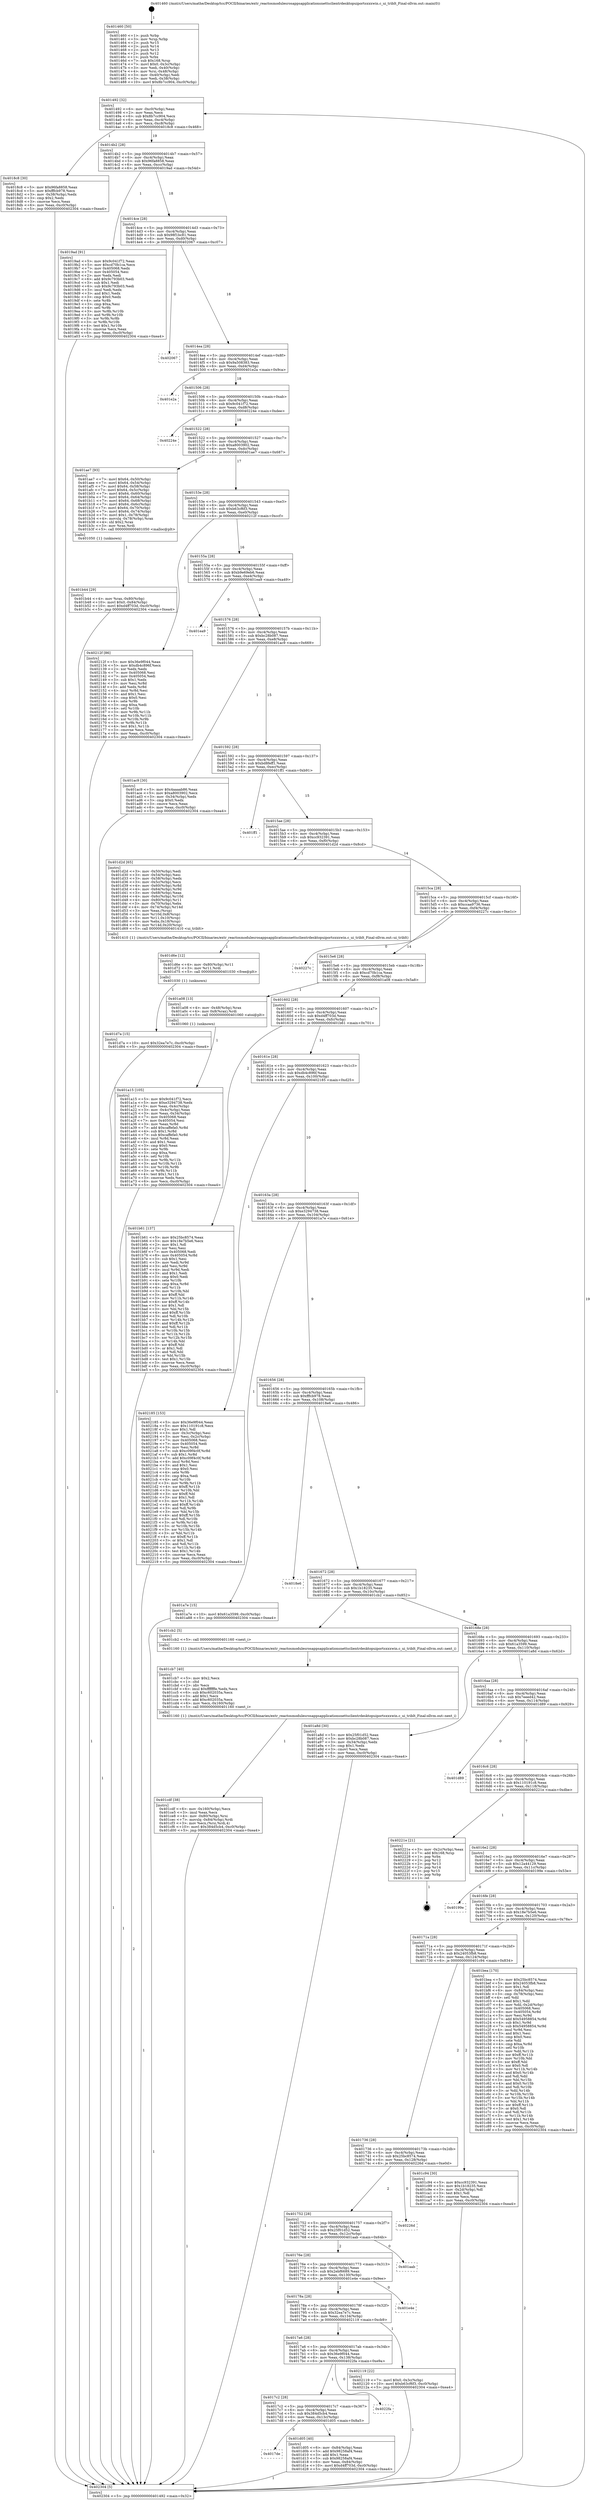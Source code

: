 digraph "0x401460" {
  label = "0x401460 (/mnt/c/Users/mathe/Desktop/tcc/POCII/binaries/extr_reactosmodulesrosappsapplicationsnettsclientrdesktopuiportsxxxwin.c_ui_triblt_Final-ollvm.out::main(0))"
  labelloc = "t"
  node[shape=record]

  Entry [label="",width=0.3,height=0.3,shape=circle,fillcolor=black,style=filled]
  "0x401492" [label="{
     0x401492 [32]\l
     | [instrs]\l
     &nbsp;&nbsp;0x401492 \<+6\>: mov -0xc0(%rbp),%eax\l
     &nbsp;&nbsp;0x401498 \<+2\>: mov %eax,%ecx\l
     &nbsp;&nbsp;0x40149a \<+6\>: sub $0x8b7cc904,%ecx\l
     &nbsp;&nbsp;0x4014a0 \<+6\>: mov %eax,-0xc4(%rbp)\l
     &nbsp;&nbsp;0x4014a6 \<+6\>: mov %ecx,-0xc8(%rbp)\l
     &nbsp;&nbsp;0x4014ac \<+6\>: je 00000000004018c8 \<main+0x468\>\l
  }"]
  "0x4018c8" [label="{
     0x4018c8 [30]\l
     | [instrs]\l
     &nbsp;&nbsp;0x4018c8 \<+5\>: mov $0x96fa8858,%eax\l
     &nbsp;&nbsp;0x4018cd \<+5\>: mov $0xfffcb978,%ecx\l
     &nbsp;&nbsp;0x4018d2 \<+3\>: mov -0x38(%rbp),%edx\l
     &nbsp;&nbsp;0x4018d5 \<+3\>: cmp $0x2,%edx\l
     &nbsp;&nbsp;0x4018d8 \<+3\>: cmovne %ecx,%eax\l
     &nbsp;&nbsp;0x4018db \<+6\>: mov %eax,-0xc0(%rbp)\l
     &nbsp;&nbsp;0x4018e1 \<+5\>: jmp 0000000000402304 \<main+0xea4\>\l
  }"]
  "0x4014b2" [label="{
     0x4014b2 [28]\l
     | [instrs]\l
     &nbsp;&nbsp;0x4014b2 \<+5\>: jmp 00000000004014b7 \<main+0x57\>\l
     &nbsp;&nbsp;0x4014b7 \<+6\>: mov -0xc4(%rbp),%eax\l
     &nbsp;&nbsp;0x4014bd \<+5\>: sub $0x96fa8858,%eax\l
     &nbsp;&nbsp;0x4014c2 \<+6\>: mov %eax,-0xcc(%rbp)\l
     &nbsp;&nbsp;0x4014c8 \<+6\>: je 00000000004019ad \<main+0x54d\>\l
  }"]
  "0x402304" [label="{
     0x402304 [5]\l
     | [instrs]\l
     &nbsp;&nbsp;0x402304 \<+5\>: jmp 0000000000401492 \<main+0x32\>\l
  }"]
  "0x401460" [label="{
     0x401460 [50]\l
     | [instrs]\l
     &nbsp;&nbsp;0x401460 \<+1\>: push %rbp\l
     &nbsp;&nbsp;0x401461 \<+3\>: mov %rsp,%rbp\l
     &nbsp;&nbsp;0x401464 \<+2\>: push %r15\l
     &nbsp;&nbsp;0x401466 \<+2\>: push %r14\l
     &nbsp;&nbsp;0x401468 \<+2\>: push %r13\l
     &nbsp;&nbsp;0x40146a \<+2\>: push %r12\l
     &nbsp;&nbsp;0x40146c \<+1\>: push %rbx\l
     &nbsp;&nbsp;0x40146d \<+7\>: sub $0x168,%rsp\l
     &nbsp;&nbsp;0x401474 \<+7\>: movl $0x0,-0x3c(%rbp)\l
     &nbsp;&nbsp;0x40147b \<+3\>: mov %edi,-0x40(%rbp)\l
     &nbsp;&nbsp;0x40147e \<+4\>: mov %rsi,-0x48(%rbp)\l
     &nbsp;&nbsp;0x401482 \<+3\>: mov -0x40(%rbp),%edi\l
     &nbsp;&nbsp;0x401485 \<+3\>: mov %edi,-0x38(%rbp)\l
     &nbsp;&nbsp;0x401488 \<+10\>: movl $0x8b7cc904,-0xc0(%rbp)\l
  }"]
  Exit [label="",width=0.3,height=0.3,shape=circle,fillcolor=black,style=filled,peripheries=2]
  "0x4019ad" [label="{
     0x4019ad [91]\l
     | [instrs]\l
     &nbsp;&nbsp;0x4019ad \<+5\>: mov $0x9c041f72,%eax\l
     &nbsp;&nbsp;0x4019b2 \<+5\>: mov $0xcd70b1ca,%ecx\l
     &nbsp;&nbsp;0x4019b7 \<+7\>: mov 0x405068,%edx\l
     &nbsp;&nbsp;0x4019be \<+7\>: mov 0x405054,%esi\l
     &nbsp;&nbsp;0x4019c5 \<+2\>: mov %edx,%edi\l
     &nbsp;&nbsp;0x4019c7 \<+6\>: add $0x9c793b03,%edi\l
     &nbsp;&nbsp;0x4019cd \<+3\>: sub $0x1,%edi\l
     &nbsp;&nbsp;0x4019d0 \<+6\>: sub $0x9c793b03,%edi\l
     &nbsp;&nbsp;0x4019d6 \<+3\>: imul %edi,%edx\l
     &nbsp;&nbsp;0x4019d9 \<+3\>: and $0x1,%edx\l
     &nbsp;&nbsp;0x4019dc \<+3\>: cmp $0x0,%edx\l
     &nbsp;&nbsp;0x4019df \<+4\>: sete %r8b\l
     &nbsp;&nbsp;0x4019e3 \<+3\>: cmp $0xa,%esi\l
     &nbsp;&nbsp;0x4019e6 \<+4\>: setl %r9b\l
     &nbsp;&nbsp;0x4019ea \<+3\>: mov %r8b,%r10b\l
     &nbsp;&nbsp;0x4019ed \<+3\>: and %r9b,%r10b\l
     &nbsp;&nbsp;0x4019f0 \<+3\>: xor %r9b,%r8b\l
     &nbsp;&nbsp;0x4019f3 \<+3\>: or %r8b,%r10b\l
     &nbsp;&nbsp;0x4019f6 \<+4\>: test $0x1,%r10b\l
     &nbsp;&nbsp;0x4019fa \<+3\>: cmovne %ecx,%eax\l
     &nbsp;&nbsp;0x4019fd \<+6\>: mov %eax,-0xc0(%rbp)\l
     &nbsp;&nbsp;0x401a03 \<+5\>: jmp 0000000000402304 \<main+0xea4\>\l
  }"]
  "0x4014ce" [label="{
     0x4014ce [28]\l
     | [instrs]\l
     &nbsp;&nbsp;0x4014ce \<+5\>: jmp 00000000004014d3 \<main+0x73\>\l
     &nbsp;&nbsp;0x4014d3 \<+6\>: mov -0xc4(%rbp),%eax\l
     &nbsp;&nbsp;0x4014d9 \<+5\>: sub $0x98f1bc81,%eax\l
     &nbsp;&nbsp;0x4014de \<+6\>: mov %eax,-0xd0(%rbp)\l
     &nbsp;&nbsp;0x4014e4 \<+6\>: je 0000000000402067 \<main+0xc07\>\l
  }"]
  "0x401d7a" [label="{
     0x401d7a [15]\l
     | [instrs]\l
     &nbsp;&nbsp;0x401d7a \<+10\>: movl $0x32ea7e7c,-0xc0(%rbp)\l
     &nbsp;&nbsp;0x401d84 \<+5\>: jmp 0000000000402304 \<main+0xea4\>\l
  }"]
  "0x402067" [label="{
     0x402067\l
  }", style=dashed]
  "0x4014ea" [label="{
     0x4014ea [28]\l
     | [instrs]\l
     &nbsp;&nbsp;0x4014ea \<+5\>: jmp 00000000004014ef \<main+0x8f\>\l
     &nbsp;&nbsp;0x4014ef \<+6\>: mov -0xc4(%rbp),%eax\l
     &nbsp;&nbsp;0x4014f5 \<+5\>: sub $0x9a508383,%eax\l
     &nbsp;&nbsp;0x4014fa \<+6\>: mov %eax,-0xd4(%rbp)\l
     &nbsp;&nbsp;0x401500 \<+6\>: je 0000000000401e2a \<main+0x9ca\>\l
  }"]
  "0x401d6e" [label="{
     0x401d6e [12]\l
     | [instrs]\l
     &nbsp;&nbsp;0x401d6e \<+4\>: mov -0x80(%rbp),%r11\l
     &nbsp;&nbsp;0x401d72 \<+3\>: mov %r11,%rdi\l
     &nbsp;&nbsp;0x401d75 \<+5\>: call 0000000000401030 \<free@plt\>\l
     | [calls]\l
     &nbsp;&nbsp;0x401030 \{1\} (unknown)\l
  }"]
  "0x401e2a" [label="{
     0x401e2a\l
  }", style=dashed]
  "0x401506" [label="{
     0x401506 [28]\l
     | [instrs]\l
     &nbsp;&nbsp;0x401506 \<+5\>: jmp 000000000040150b \<main+0xab\>\l
     &nbsp;&nbsp;0x40150b \<+6\>: mov -0xc4(%rbp),%eax\l
     &nbsp;&nbsp;0x401511 \<+5\>: sub $0x9c041f72,%eax\l
     &nbsp;&nbsp;0x401516 \<+6\>: mov %eax,-0xd8(%rbp)\l
     &nbsp;&nbsp;0x40151c \<+6\>: je 000000000040224e \<main+0xdee\>\l
  }"]
  "0x4017de" [label="{
     0x4017de\l
  }", style=dashed]
  "0x40224e" [label="{
     0x40224e\l
  }", style=dashed]
  "0x401522" [label="{
     0x401522 [28]\l
     | [instrs]\l
     &nbsp;&nbsp;0x401522 \<+5\>: jmp 0000000000401527 \<main+0xc7\>\l
     &nbsp;&nbsp;0x401527 \<+6\>: mov -0xc4(%rbp),%eax\l
     &nbsp;&nbsp;0x40152d \<+5\>: sub $0xa8003902,%eax\l
     &nbsp;&nbsp;0x401532 \<+6\>: mov %eax,-0xdc(%rbp)\l
     &nbsp;&nbsp;0x401538 \<+6\>: je 0000000000401ae7 \<main+0x687\>\l
  }"]
  "0x401d05" [label="{
     0x401d05 [40]\l
     | [instrs]\l
     &nbsp;&nbsp;0x401d05 \<+6\>: mov -0x84(%rbp),%eax\l
     &nbsp;&nbsp;0x401d0b \<+5\>: add $0x98258af4,%eax\l
     &nbsp;&nbsp;0x401d10 \<+3\>: add $0x1,%eax\l
     &nbsp;&nbsp;0x401d13 \<+5\>: sub $0x98258af4,%eax\l
     &nbsp;&nbsp;0x401d18 \<+6\>: mov %eax,-0x84(%rbp)\l
     &nbsp;&nbsp;0x401d1e \<+10\>: movl $0xd4ff703d,-0xc0(%rbp)\l
     &nbsp;&nbsp;0x401d28 \<+5\>: jmp 0000000000402304 \<main+0xea4\>\l
  }"]
  "0x401ae7" [label="{
     0x401ae7 [93]\l
     | [instrs]\l
     &nbsp;&nbsp;0x401ae7 \<+7\>: movl $0x64,-0x50(%rbp)\l
     &nbsp;&nbsp;0x401aee \<+7\>: movl $0x64,-0x54(%rbp)\l
     &nbsp;&nbsp;0x401af5 \<+7\>: movl $0x64,-0x58(%rbp)\l
     &nbsp;&nbsp;0x401afc \<+7\>: movl $0x64,-0x5c(%rbp)\l
     &nbsp;&nbsp;0x401b03 \<+7\>: movl $0x64,-0x60(%rbp)\l
     &nbsp;&nbsp;0x401b0a \<+7\>: movl $0x64,-0x64(%rbp)\l
     &nbsp;&nbsp;0x401b11 \<+7\>: movl $0x64,-0x68(%rbp)\l
     &nbsp;&nbsp;0x401b18 \<+7\>: movl $0x64,-0x6c(%rbp)\l
     &nbsp;&nbsp;0x401b1f \<+7\>: movl $0x64,-0x70(%rbp)\l
     &nbsp;&nbsp;0x401b26 \<+7\>: movl $0x64,-0x74(%rbp)\l
     &nbsp;&nbsp;0x401b2d \<+7\>: movl $0x1,-0x78(%rbp)\l
     &nbsp;&nbsp;0x401b34 \<+4\>: movslq -0x78(%rbp),%rax\l
     &nbsp;&nbsp;0x401b38 \<+4\>: shl $0x2,%rax\l
     &nbsp;&nbsp;0x401b3c \<+3\>: mov %rax,%rdi\l
     &nbsp;&nbsp;0x401b3f \<+5\>: call 0000000000401050 \<malloc@plt\>\l
     | [calls]\l
     &nbsp;&nbsp;0x401050 \{1\} (unknown)\l
  }"]
  "0x40153e" [label="{
     0x40153e [28]\l
     | [instrs]\l
     &nbsp;&nbsp;0x40153e \<+5\>: jmp 0000000000401543 \<main+0xe3\>\l
     &nbsp;&nbsp;0x401543 \<+6\>: mov -0xc4(%rbp),%eax\l
     &nbsp;&nbsp;0x401549 \<+5\>: sub $0xb63cf6f3,%eax\l
     &nbsp;&nbsp;0x40154e \<+6\>: mov %eax,-0xe0(%rbp)\l
     &nbsp;&nbsp;0x401554 \<+6\>: je 000000000040212f \<main+0xccf\>\l
  }"]
  "0x4017c2" [label="{
     0x4017c2 [28]\l
     | [instrs]\l
     &nbsp;&nbsp;0x4017c2 \<+5\>: jmp 00000000004017c7 \<main+0x367\>\l
     &nbsp;&nbsp;0x4017c7 \<+6\>: mov -0xc4(%rbp),%eax\l
     &nbsp;&nbsp;0x4017cd \<+5\>: sub $0x384d5cb4,%eax\l
     &nbsp;&nbsp;0x4017d2 \<+6\>: mov %eax,-0x13c(%rbp)\l
     &nbsp;&nbsp;0x4017d8 \<+6\>: je 0000000000401d05 \<main+0x8a5\>\l
  }"]
  "0x40212f" [label="{
     0x40212f [86]\l
     | [instrs]\l
     &nbsp;&nbsp;0x40212f \<+5\>: mov $0x36e9f044,%eax\l
     &nbsp;&nbsp;0x402134 \<+5\>: mov $0xdb4c896f,%ecx\l
     &nbsp;&nbsp;0x402139 \<+2\>: xor %edx,%edx\l
     &nbsp;&nbsp;0x40213b \<+7\>: mov 0x405068,%esi\l
     &nbsp;&nbsp;0x402142 \<+7\>: mov 0x405054,%edi\l
     &nbsp;&nbsp;0x402149 \<+3\>: sub $0x1,%edx\l
     &nbsp;&nbsp;0x40214c \<+3\>: mov %esi,%r8d\l
     &nbsp;&nbsp;0x40214f \<+3\>: add %edx,%r8d\l
     &nbsp;&nbsp;0x402152 \<+4\>: imul %r8d,%esi\l
     &nbsp;&nbsp;0x402156 \<+3\>: and $0x1,%esi\l
     &nbsp;&nbsp;0x402159 \<+3\>: cmp $0x0,%esi\l
     &nbsp;&nbsp;0x40215c \<+4\>: sete %r9b\l
     &nbsp;&nbsp;0x402160 \<+3\>: cmp $0xa,%edi\l
     &nbsp;&nbsp;0x402163 \<+4\>: setl %r10b\l
     &nbsp;&nbsp;0x402167 \<+3\>: mov %r9b,%r11b\l
     &nbsp;&nbsp;0x40216a \<+3\>: and %r10b,%r11b\l
     &nbsp;&nbsp;0x40216d \<+3\>: xor %r10b,%r9b\l
     &nbsp;&nbsp;0x402170 \<+3\>: or %r9b,%r11b\l
     &nbsp;&nbsp;0x402173 \<+4\>: test $0x1,%r11b\l
     &nbsp;&nbsp;0x402177 \<+3\>: cmovne %ecx,%eax\l
     &nbsp;&nbsp;0x40217a \<+6\>: mov %eax,-0xc0(%rbp)\l
     &nbsp;&nbsp;0x402180 \<+5\>: jmp 0000000000402304 \<main+0xea4\>\l
  }"]
  "0x40155a" [label="{
     0x40155a [28]\l
     | [instrs]\l
     &nbsp;&nbsp;0x40155a \<+5\>: jmp 000000000040155f \<main+0xff\>\l
     &nbsp;&nbsp;0x40155f \<+6\>: mov -0xc4(%rbp),%eax\l
     &nbsp;&nbsp;0x401565 \<+5\>: sub $0xb9e69eb6,%eax\l
     &nbsp;&nbsp;0x40156a \<+6\>: mov %eax,-0xe4(%rbp)\l
     &nbsp;&nbsp;0x401570 \<+6\>: je 0000000000401ea9 \<main+0xa49\>\l
  }"]
  "0x4022fa" [label="{
     0x4022fa\l
  }", style=dashed]
  "0x401ea9" [label="{
     0x401ea9\l
  }", style=dashed]
  "0x401576" [label="{
     0x401576 [28]\l
     | [instrs]\l
     &nbsp;&nbsp;0x401576 \<+5\>: jmp 000000000040157b \<main+0x11b\>\l
     &nbsp;&nbsp;0x40157b \<+6\>: mov -0xc4(%rbp),%eax\l
     &nbsp;&nbsp;0x401581 \<+5\>: sub $0xbc28b087,%eax\l
     &nbsp;&nbsp;0x401586 \<+6\>: mov %eax,-0xe8(%rbp)\l
     &nbsp;&nbsp;0x40158c \<+6\>: je 0000000000401ac9 \<main+0x669\>\l
  }"]
  "0x4017a6" [label="{
     0x4017a6 [28]\l
     | [instrs]\l
     &nbsp;&nbsp;0x4017a6 \<+5\>: jmp 00000000004017ab \<main+0x34b\>\l
     &nbsp;&nbsp;0x4017ab \<+6\>: mov -0xc4(%rbp),%eax\l
     &nbsp;&nbsp;0x4017b1 \<+5\>: sub $0x36e9f044,%eax\l
     &nbsp;&nbsp;0x4017b6 \<+6\>: mov %eax,-0x138(%rbp)\l
     &nbsp;&nbsp;0x4017bc \<+6\>: je 00000000004022fa \<main+0xe9a\>\l
  }"]
  "0x401ac9" [label="{
     0x401ac9 [30]\l
     | [instrs]\l
     &nbsp;&nbsp;0x401ac9 \<+5\>: mov $0x4aaaab86,%eax\l
     &nbsp;&nbsp;0x401ace \<+5\>: mov $0xa8003902,%ecx\l
     &nbsp;&nbsp;0x401ad3 \<+3\>: mov -0x34(%rbp),%edx\l
     &nbsp;&nbsp;0x401ad6 \<+3\>: cmp $0x0,%edx\l
     &nbsp;&nbsp;0x401ad9 \<+3\>: cmove %ecx,%eax\l
     &nbsp;&nbsp;0x401adc \<+6\>: mov %eax,-0xc0(%rbp)\l
     &nbsp;&nbsp;0x401ae2 \<+5\>: jmp 0000000000402304 \<main+0xea4\>\l
  }"]
  "0x401592" [label="{
     0x401592 [28]\l
     | [instrs]\l
     &nbsp;&nbsp;0x401592 \<+5\>: jmp 0000000000401597 \<main+0x137\>\l
     &nbsp;&nbsp;0x401597 \<+6\>: mov -0xc4(%rbp),%eax\l
     &nbsp;&nbsp;0x40159d \<+5\>: sub $0xbd8feff1,%eax\l
     &nbsp;&nbsp;0x4015a2 \<+6\>: mov %eax,-0xec(%rbp)\l
     &nbsp;&nbsp;0x4015a8 \<+6\>: je 0000000000401ff1 \<main+0xb91\>\l
  }"]
  "0x402119" [label="{
     0x402119 [22]\l
     | [instrs]\l
     &nbsp;&nbsp;0x402119 \<+7\>: movl $0x0,-0x3c(%rbp)\l
     &nbsp;&nbsp;0x402120 \<+10\>: movl $0xb63cf6f3,-0xc0(%rbp)\l
     &nbsp;&nbsp;0x40212a \<+5\>: jmp 0000000000402304 \<main+0xea4\>\l
  }"]
  "0x401ff1" [label="{
     0x401ff1\l
  }", style=dashed]
  "0x4015ae" [label="{
     0x4015ae [28]\l
     | [instrs]\l
     &nbsp;&nbsp;0x4015ae \<+5\>: jmp 00000000004015b3 \<main+0x153\>\l
     &nbsp;&nbsp;0x4015b3 \<+6\>: mov -0xc4(%rbp),%eax\l
     &nbsp;&nbsp;0x4015b9 \<+5\>: sub $0xcc932391,%eax\l
     &nbsp;&nbsp;0x4015be \<+6\>: mov %eax,-0xf0(%rbp)\l
     &nbsp;&nbsp;0x4015c4 \<+6\>: je 0000000000401d2d \<main+0x8cd\>\l
  }"]
  "0x40178a" [label="{
     0x40178a [28]\l
     | [instrs]\l
     &nbsp;&nbsp;0x40178a \<+5\>: jmp 000000000040178f \<main+0x32f\>\l
     &nbsp;&nbsp;0x40178f \<+6\>: mov -0xc4(%rbp),%eax\l
     &nbsp;&nbsp;0x401795 \<+5\>: sub $0x32ea7e7c,%eax\l
     &nbsp;&nbsp;0x40179a \<+6\>: mov %eax,-0x134(%rbp)\l
     &nbsp;&nbsp;0x4017a0 \<+6\>: je 0000000000402119 \<main+0xcb9\>\l
  }"]
  "0x401d2d" [label="{
     0x401d2d [65]\l
     | [instrs]\l
     &nbsp;&nbsp;0x401d2d \<+3\>: mov -0x50(%rbp),%edi\l
     &nbsp;&nbsp;0x401d30 \<+3\>: mov -0x54(%rbp),%esi\l
     &nbsp;&nbsp;0x401d33 \<+3\>: mov -0x58(%rbp),%edx\l
     &nbsp;&nbsp;0x401d36 \<+3\>: mov -0x5c(%rbp),%ecx\l
     &nbsp;&nbsp;0x401d39 \<+4\>: mov -0x60(%rbp),%r8d\l
     &nbsp;&nbsp;0x401d3d \<+4\>: mov -0x64(%rbp),%r9d\l
     &nbsp;&nbsp;0x401d41 \<+3\>: mov -0x68(%rbp),%eax\l
     &nbsp;&nbsp;0x401d44 \<+4\>: mov -0x6c(%rbp),%r10d\l
     &nbsp;&nbsp;0x401d48 \<+4\>: mov -0x80(%rbp),%r11\l
     &nbsp;&nbsp;0x401d4c \<+3\>: mov -0x70(%rbp),%ebx\l
     &nbsp;&nbsp;0x401d4f \<+4\>: mov -0x74(%rbp),%r14d\l
     &nbsp;&nbsp;0x401d53 \<+3\>: mov %eax,(%rsp)\l
     &nbsp;&nbsp;0x401d56 \<+5\>: mov %r10d,0x8(%rsp)\l
     &nbsp;&nbsp;0x401d5b \<+5\>: mov %r11,0x10(%rsp)\l
     &nbsp;&nbsp;0x401d60 \<+4\>: mov %ebx,0x18(%rsp)\l
     &nbsp;&nbsp;0x401d64 \<+5\>: mov %r14d,0x20(%rsp)\l
     &nbsp;&nbsp;0x401d69 \<+5\>: call 0000000000401410 \<ui_triblt\>\l
     | [calls]\l
     &nbsp;&nbsp;0x401410 \{1\} (/mnt/c/Users/mathe/Desktop/tcc/POCII/binaries/extr_reactosmodulesrosappsapplicationsnettsclientrdesktopuiportsxxxwin.c_ui_triblt_Final-ollvm.out::ui_triblt)\l
  }"]
  "0x4015ca" [label="{
     0x4015ca [28]\l
     | [instrs]\l
     &nbsp;&nbsp;0x4015ca \<+5\>: jmp 00000000004015cf \<main+0x16f\>\l
     &nbsp;&nbsp;0x4015cf \<+6\>: mov -0xc4(%rbp),%eax\l
     &nbsp;&nbsp;0x4015d5 \<+5\>: sub $0xccaa9736,%eax\l
     &nbsp;&nbsp;0x4015da \<+6\>: mov %eax,-0xf4(%rbp)\l
     &nbsp;&nbsp;0x4015e0 \<+6\>: je 000000000040227c \<main+0xe1c\>\l
  }"]
  "0x401e4e" [label="{
     0x401e4e\l
  }", style=dashed]
  "0x40227c" [label="{
     0x40227c\l
  }", style=dashed]
  "0x4015e6" [label="{
     0x4015e6 [28]\l
     | [instrs]\l
     &nbsp;&nbsp;0x4015e6 \<+5\>: jmp 00000000004015eb \<main+0x18b\>\l
     &nbsp;&nbsp;0x4015eb \<+6\>: mov -0xc4(%rbp),%eax\l
     &nbsp;&nbsp;0x4015f1 \<+5\>: sub $0xcd70b1ca,%eax\l
     &nbsp;&nbsp;0x4015f6 \<+6\>: mov %eax,-0xf8(%rbp)\l
     &nbsp;&nbsp;0x4015fc \<+6\>: je 0000000000401a08 \<main+0x5a8\>\l
  }"]
  "0x40176e" [label="{
     0x40176e [28]\l
     | [instrs]\l
     &nbsp;&nbsp;0x40176e \<+5\>: jmp 0000000000401773 \<main+0x313\>\l
     &nbsp;&nbsp;0x401773 \<+6\>: mov -0xc4(%rbp),%eax\l
     &nbsp;&nbsp;0x401779 \<+5\>: sub $0x2ebf6689,%eax\l
     &nbsp;&nbsp;0x40177e \<+6\>: mov %eax,-0x130(%rbp)\l
     &nbsp;&nbsp;0x401784 \<+6\>: je 0000000000401e4e \<main+0x9ee\>\l
  }"]
  "0x401a08" [label="{
     0x401a08 [13]\l
     | [instrs]\l
     &nbsp;&nbsp;0x401a08 \<+4\>: mov -0x48(%rbp),%rax\l
     &nbsp;&nbsp;0x401a0c \<+4\>: mov 0x8(%rax),%rdi\l
     &nbsp;&nbsp;0x401a10 \<+5\>: call 0000000000401060 \<atoi@plt\>\l
     | [calls]\l
     &nbsp;&nbsp;0x401060 \{1\} (unknown)\l
  }"]
  "0x401602" [label="{
     0x401602 [28]\l
     | [instrs]\l
     &nbsp;&nbsp;0x401602 \<+5\>: jmp 0000000000401607 \<main+0x1a7\>\l
     &nbsp;&nbsp;0x401607 \<+6\>: mov -0xc4(%rbp),%eax\l
     &nbsp;&nbsp;0x40160d \<+5\>: sub $0xd4ff703d,%eax\l
     &nbsp;&nbsp;0x401612 \<+6\>: mov %eax,-0xfc(%rbp)\l
     &nbsp;&nbsp;0x401618 \<+6\>: je 0000000000401b61 \<main+0x701\>\l
  }"]
  "0x401a15" [label="{
     0x401a15 [105]\l
     | [instrs]\l
     &nbsp;&nbsp;0x401a15 \<+5\>: mov $0x9c041f72,%ecx\l
     &nbsp;&nbsp;0x401a1a \<+5\>: mov $0xe3294738,%edx\l
     &nbsp;&nbsp;0x401a1f \<+3\>: mov %eax,-0x4c(%rbp)\l
     &nbsp;&nbsp;0x401a22 \<+3\>: mov -0x4c(%rbp),%eax\l
     &nbsp;&nbsp;0x401a25 \<+3\>: mov %eax,-0x34(%rbp)\l
     &nbsp;&nbsp;0x401a28 \<+7\>: mov 0x405068,%eax\l
     &nbsp;&nbsp;0x401a2f \<+7\>: mov 0x405054,%esi\l
     &nbsp;&nbsp;0x401a36 \<+3\>: mov %eax,%r8d\l
     &nbsp;&nbsp;0x401a39 \<+7\>: add $0xcaffefa0,%r8d\l
     &nbsp;&nbsp;0x401a40 \<+4\>: sub $0x1,%r8d\l
     &nbsp;&nbsp;0x401a44 \<+7\>: sub $0xcaffefa0,%r8d\l
     &nbsp;&nbsp;0x401a4b \<+4\>: imul %r8d,%eax\l
     &nbsp;&nbsp;0x401a4f \<+3\>: and $0x1,%eax\l
     &nbsp;&nbsp;0x401a52 \<+3\>: cmp $0x0,%eax\l
     &nbsp;&nbsp;0x401a55 \<+4\>: sete %r9b\l
     &nbsp;&nbsp;0x401a59 \<+3\>: cmp $0xa,%esi\l
     &nbsp;&nbsp;0x401a5c \<+4\>: setl %r10b\l
     &nbsp;&nbsp;0x401a60 \<+3\>: mov %r9b,%r11b\l
     &nbsp;&nbsp;0x401a63 \<+3\>: and %r10b,%r11b\l
     &nbsp;&nbsp;0x401a66 \<+3\>: xor %r10b,%r9b\l
     &nbsp;&nbsp;0x401a69 \<+3\>: or %r9b,%r11b\l
     &nbsp;&nbsp;0x401a6c \<+4\>: test $0x1,%r11b\l
     &nbsp;&nbsp;0x401a70 \<+3\>: cmovne %edx,%ecx\l
     &nbsp;&nbsp;0x401a73 \<+6\>: mov %ecx,-0xc0(%rbp)\l
     &nbsp;&nbsp;0x401a79 \<+5\>: jmp 0000000000402304 \<main+0xea4\>\l
  }"]
  "0x401aab" [label="{
     0x401aab\l
  }", style=dashed]
  "0x401b61" [label="{
     0x401b61 [137]\l
     | [instrs]\l
     &nbsp;&nbsp;0x401b61 \<+5\>: mov $0x25bc8574,%eax\l
     &nbsp;&nbsp;0x401b66 \<+5\>: mov $0x18e7b5e6,%ecx\l
     &nbsp;&nbsp;0x401b6b \<+2\>: mov $0x1,%dl\l
     &nbsp;&nbsp;0x401b6d \<+2\>: xor %esi,%esi\l
     &nbsp;&nbsp;0x401b6f \<+7\>: mov 0x405068,%edi\l
     &nbsp;&nbsp;0x401b76 \<+8\>: mov 0x405054,%r8d\l
     &nbsp;&nbsp;0x401b7e \<+3\>: sub $0x1,%esi\l
     &nbsp;&nbsp;0x401b81 \<+3\>: mov %edi,%r9d\l
     &nbsp;&nbsp;0x401b84 \<+3\>: add %esi,%r9d\l
     &nbsp;&nbsp;0x401b87 \<+4\>: imul %r9d,%edi\l
     &nbsp;&nbsp;0x401b8b \<+3\>: and $0x1,%edi\l
     &nbsp;&nbsp;0x401b8e \<+3\>: cmp $0x0,%edi\l
     &nbsp;&nbsp;0x401b91 \<+4\>: sete %r10b\l
     &nbsp;&nbsp;0x401b95 \<+4\>: cmp $0xa,%r8d\l
     &nbsp;&nbsp;0x401b99 \<+4\>: setl %r11b\l
     &nbsp;&nbsp;0x401b9d \<+3\>: mov %r10b,%bl\l
     &nbsp;&nbsp;0x401ba0 \<+3\>: xor $0xff,%bl\l
     &nbsp;&nbsp;0x401ba3 \<+3\>: mov %r11b,%r14b\l
     &nbsp;&nbsp;0x401ba6 \<+4\>: xor $0xff,%r14b\l
     &nbsp;&nbsp;0x401baa \<+3\>: xor $0x1,%dl\l
     &nbsp;&nbsp;0x401bad \<+3\>: mov %bl,%r15b\l
     &nbsp;&nbsp;0x401bb0 \<+4\>: and $0xff,%r15b\l
     &nbsp;&nbsp;0x401bb4 \<+3\>: and %dl,%r10b\l
     &nbsp;&nbsp;0x401bb7 \<+3\>: mov %r14b,%r12b\l
     &nbsp;&nbsp;0x401bba \<+4\>: and $0xff,%r12b\l
     &nbsp;&nbsp;0x401bbe \<+3\>: and %dl,%r11b\l
     &nbsp;&nbsp;0x401bc1 \<+3\>: or %r10b,%r15b\l
     &nbsp;&nbsp;0x401bc4 \<+3\>: or %r11b,%r12b\l
     &nbsp;&nbsp;0x401bc7 \<+3\>: xor %r12b,%r15b\l
     &nbsp;&nbsp;0x401bca \<+3\>: or %r14b,%bl\l
     &nbsp;&nbsp;0x401bcd \<+3\>: xor $0xff,%bl\l
     &nbsp;&nbsp;0x401bd0 \<+3\>: or $0x1,%dl\l
     &nbsp;&nbsp;0x401bd3 \<+2\>: and %dl,%bl\l
     &nbsp;&nbsp;0x401bd5 \<+3\>: or %bl,%r15b\l
     &nbsp;&nbsp;0x401bd8 \<+4\>: test $0x1,%r15b\l
     &nbsp;&nbsp;0x401bdc \<+3\>: cmovne %ecx,%eax\l
     &nbsp;&nbsp;0x401bdf \<+6\>: mov %eax,-0xc0(%rbp)\l
     &nbsp;&nbsp;0x401be5 \<+5\>: jmp 0000000000402304 \<main+0xea4\>\l
  }"]
  "0x40161e" [label="{
     0x40161e [28]\l
     | [instrs]\l
     &nbsp;&nbsp;0x40161e \<+5\>: jmp 0000000000401623 \<main+0x1c3\>\l
     &nbsp;&nbsp;0x401623 \<+6\>: mov -0xc4(%rbp),%eax\l
     &nbsp;&nbsp;0x401629 \<+5\>: sub $0xdb4c896f,%eax\l
     &nbsp;&nbsp;0x40162e \<+6\>: mov %eax,-0x100(%rbp)\l
     &nbsp;&nbsp;0x401634 \<+6\>: je 0000000000402185 \<main+0xd25\>\l
  }"]
  "0x401752" [label="{
     0x401752 [28]\l
     | [instrs]\l
     &nbsp;&nbsp;0x401752 \<+5\>: jmp 0000000000401757 \<main+0x2f7\>\l
     &nbsp;&nbsp;0x401757 \<+6\>: mov -0xc4(%rbp),%eax\l
     &nbsp;&nbsp;0x40175d \<+5\>: sub $0x25f01d52,%eax\l
     &nbsp;&nbsp;0x401762 \<+6\>: mov %eax,-0x12c(%rbp)\l
     &nbsp;&nbsp;0x401768 \<+6\>: je 0000000000401aab \<main+0x64b\>\l
  }"]
  "0x402185" [label="{
     0x402185 [153]\l
     | [instrs]\l
     &nbsp;&nbsp;0x402185 \<+5\>: mov $0x36e9f044,%eax\l
     &nbsp;&nbsp;0x40218a \<+5\>: mov $0x110191c8,%ecx\l
     &nbsp;&nbsp;0x40218f \<+2\>: mov $0x1,%dl\l
     &nbsp;&nbsp;0x402191 \<+3\>: mov -0x3c(%rbp),%esi\l
     &nbsp;&nbsp;0x402194 \<+3\>: mov %esi,-0x2c(%rbp)\l
     &nbsp;&nbsp;0x402197 \<+7\>: mov 0x405068,%esi\l
     &nbsp;&nbsp;0x40219e \<+7\>: mov 0x405054,%edi\l
     &nbsp;&nbsp;0x4021a5 \<+3\>: mov %esi,%r8d\l
     &nbsp;&nbsp;0x4021a8 \<+7\>: sub $0xc09f4c0f,%r8d\l
     &nbsp;&nbsp;0x4021af \<+4\>: sub $0x1,%r8d\l
     &nbsp;&nbsp;0x4021b3 \<+7\>: add $0xc09f4c0f,%r8d\l
     &nbsp;&nbsp;0x4021ba \<+4\>: imul %r8d,%esi\l
     &nbsp;&nbsp;0x4021be \<+3\>: and $0x1,%esi\l
     &nbsp;&nbsp;0x4021c1 \<+3\>: cmp $0x0,%esi\l
     &nbsp;&nbsp;0x4021c4 \<+4\>: sete %r9b\l
     &nbsp;&nbsp;0x4021c8 \<+3\>: cmp $0xa,%edi\l
     &nbsp;&nbsp;0x4021cb \<+4\>: setl %r10b\l
     &nbsp;&nbsp;0x4021cf \<+3\>: mov %r9b,%r11b\l
     &nbsp;&nbsp;0x4021d2 \<+4\>: xor $0xff,%r11b\l
     &nbsp;&nbsp;0x4021d6 \<+3\>: mov %r10b,%bl\l
     &nbsp;&nbsp;0x4021d9 \<+3\>: xor $0xff,%bl\l
     &nbsp;&nbsp;0x4021dc \<+3\>: xor $0x1,%dl\l
     &nbsp;&nbsp;0x4021df \<+3\>: mov %r11b,%r14b\l
     &nbsp;&nbsp;0x4021e2 \<+4\>: and $0xff,%r14b\l
     &nbsp;&nbsp;0x4021e6 \<+3\>: and %dl,%r9b\l
     &nbsp;&nbsp;0x4021e9 \<+3\>: mov %bl,%r15b\l
     &nbsp;&nbsp;0x4021ec \<+4\>: and $0xff,%r15b\l
     &nbsp;&nbsp;0x4021f0 \<+3\>: and %dl,%r10b\l
     &nbsp;&nbsp;0x4021f3 \<+3\>: or %r9b,%r14b\l
     &nbsp;&nbsp;0x4021f6 \<+3\>: or %r10b,%r15b\l
     &nbsp;&nbsp;0x4021f9 \<+3\>: xor %r15b,%r14b\l
     &nbsp;&nbsp;0x4021fc \<+3\>: or %bl,%r11b\l
     &nbsp;&nbsp;0x4021ff \<+4\>: xor $0xff,%r11b\l
     &nbsp;&nbsp;0x402203 \<+3\>: or $0x1,%dl\l
     &nbsp;&nbsp;0x402206 \<+3\>: and %dl,%r11b\l
     &nbsp;&nbsp;0x402209 \<+3\>: or %r11b,%r14b\l
     &nbsp;&nbsp;0x40220c \<+4\>: test $0x1,%r14b\l
     &nbsp;&nbsp;0x402210 \<+3\>: cmovne %ecx,%eax\l
     &nbsp;&nbsp;0x402213 \<+6\>: mov %eax,-0xc0(%rbp)\l
     &nbsp;&nbsp;0x402219 \<+5\>: jmp 0000000000402304 \<main+0xea4\>\l
  }"]
  "0x40163a" [label="{
     0x40163a [28]\l
     | [instrs]\l
     &nbsp;&nbsp;0x40163a \<+5\>: jmp 000000000040163f \<main+0x1df\>\l
     &nbsp;&nbsp;0x40163f \<+6\>: mov -0xc4(%rbp),%eax\l
     &nbsp;&nbsp;0x401645 \<+5\>: sub $0xe3294738,%eax\l
     &nbsp;&nbsp;0x40164a \<+6\>: mov %eax,-0x104(%rbp)\l
     &nbsp;&nbsp;0x401650 \<+6\>: je 0000000000401a7e \<main+0x61e\>\l
  }"]
  "0x40226d" [label="{
     0x40226d\l
  }", style=dashed]
  "0x401a7e" [label="{
     0x401a7e [15]\l
     | [instrs]\l
     &nbsp;&nbsp;0x401a7e \<+10\>: movl $0x61a3599,-0xc0(%rbp)\l
     &nbsp;&nbsp;0x401a88 \<+5\>: jmp 0000000000402304 \<main+0xea4\>\l
  }"]
  "0x401656" [label="{
     0x401656 [28]\l
     | [instrs]\l
     &nbsp;&nbsp;0x401656 \<+5\>: jmp 000000000040165b \<main+0x1fb\>\l
     &nbsp;&nbsp;0x40165b \<+6\>: mov -0xc4(%rbp),%eax\l
     &nbsp;&nbsp;0x401661 \<+5\>: sub $0xfffcb978,%eax\l
     &nbsp;&nbsp;0x401666 \<+6\>: mov %eax,-0x108(%rbp)\l
     &nbsp;&nbsp;0x40166c \<+6\>: je 00000000004018e6 \<main+0x486\>\l
  }"]
  "0x401cdf" [label="{
     0x401cdf [38]\l
     | [instrs]\l
     &nbsp;&nbsp;0x401cdf \<+6\>: mov -0x160(%rbp),%ecx\l
     &nbsp;&nbsp;0x401ce5 \<+3\>: imul %eax,%ecx\l
     &nbsp;&nbsp;0x401ce8 \<+4\>: mov -0x80(%rbp),%rsi\l
     &nbsp;&nbsp;0x401cec \<+7\>: movslq -0x84(%rbp),%rdi\l
     &nbsp;&nbsp;0x401cf3 \<+3\>: mov %ecx,(%rsi,%rdi,4)\l
     &nbsp;&nbsp;0x401cf6 \<+10\>: movl $0x384d5cb4,-0xc0(%rbp)\l
     &nbsp;&nbsp;0x401d00 \<+5\>: jmp 0000000000402304 \<main+0xea4\>\l
  }"]
  "0x4018e6" [label="{
     0x4018e6\l
  }", style=dashed]
  "0x401672" [label="{
     0x401672 [28]\l
     | [instrs]\l
     &nbsp;&nbsp;0x401672 \<+5\>: jmp 0000000000401677 \<main+0x217\>\l
     &nbsp;&nbsp;0x401677 \<+6\>: mov -0xc4(%rbp),%eax\l
     &nbsp;&nbsp;0x40167d \<+5\>: sub $0x1b18235,%eax\l
     &nbsp;&nbsp;0x401682 \<+6\>: mov %eax,-0x10c(%rbp)\l
     &nbsp;&nbsp;0x401688 \<+6\>: je 0000000000401cb2 \<main+0x852\>\l
  }"]
  "0x401cb7" [label="{
     0x401cb7 [40]\l
     | [instrs]\l
     &nbsp;&nbsp;0x401cb7 \<+5\>: mov $0x2,%ecx\l
     &nbsp;&nbsp;0x401cbc \<+1\>: cltd\l
     &nbsp;&nbsp;0x401cbd \<+2\>: idiv %ecx\l
     &nbsp;&nbsp;0x401cbf \<+6\>: imul $0xfffffffe,%edx,%ecx\l
     &nbsp;&nbsp;0x401cc5 \<+6\>: sub $0xc602035a,%ecx\l
     &nbsp;&nbsp;0x401ccb \<+3\>: add $0x1,%ecx\l
     &nbsp;&nbsp;0x401cce \<+6\>: add $0xc602035a,%ecx\l
     &nbsp;&nbsp;0x401cd4 \<+6\>: mov %ecx,-0x160(%rbp)\l
     &nbsp;&nbsp;0x401cda \<+5\>: call 0000000000401160 \<next_i\>\l
     | [calls]\l
     &nbsp;&nbsp;0x401160 \{1\} (/mnt/c/Users/mathe/Desktop/tcc/POCII/binaries/extr_reactosmodulesrosappsapplicationsnettsclientrdesktopuiportsxxxwin.c_ui_triblt_Final-ollvm.out::next_i)\l
  }"]
  "0x401cb2" [label="{
     0x401cb2 [5]\l
     | [instrs]\l
     &nbsp;&nbsp;0x401cb2 \<+5\>: call 0000000000401160 \<next_i\>\l
     | [calls]\l
     &nbsp;&nbsp;0x401160 \{1\} (/mnt/c/Users/mathe/Desktop/tcc/POCII/binaries/extr_reactosmodulesrosappsapplicationsnettsclientrdesktopuiportsxxxwin.c_ui_triblt_Final-ollvm.out::next_i)\l
  }"]
  "0x40168e" [label="{
     0x40168e [28]\l
     | [instrs]\l
     &nbsp;&nbsp;0x40168e \<+5\>: jmp 0000000000401693 \<main+0x233\>\l
     &nbsp;&nbsp;0x401693 \<+6\>: mov -0xc4(%rbp),%eax\l
     &nbsp;&nbsp;0x401699 \<+5\>: sub $0x61a3599,%eax\l
     &nbsp;&nbsp;0x40169e \<+6\>: mov %eax,-0x110(%rbp)\l
     &nbsp;&nbsp;0x4016a4 \<+6\>: je 0000000000401a8d \<main+0x62d\>\l
  }"]
  "0x401736" [label="{
     0x401736 [28]\l
     | [instrs]\l
     &nbsp;&nbsp;0x401736 \<+5\>: jmp 000000000040173b \<main+0x2db\>\l
     &nbsp;&nbsp;0x40173b \<+6\>: mov -0xc4(%rbp),%eax\l
     &nbsp;&nbsp;0x401741 \<+5\>: sub $0x25bc8574,%eax\l
     &nbsp;&nbsp;0x401746 \<+6\>: mov %eax,-0x128(%rbp)\l
     &nbsp;&nbsp;0x40174c \<+6\>: je 000000000040226d \<main+0xe0d\>\l
  }"]
  "0x401a8d" [label="{
     0x401a8d [30]\l
     | [instrs]\l
     &nbsp;&nbsp;0x401a8d \<+5\>: mov $0x25f01d52,%eax\l
     &nbsp;&nbsp;0x401a92 \<+5\>: mov $0xbc28b087,%ecx\l
     &nbsp;&nbsp;0x401a97 \<+3\>: mov -0x34(%rbp),%edx\l
     &nbsp;&nbsp;0x401a9a \<+3\>: cmp $0x1,%edx\l
     &nbsp;&nbsp;0x401a9d \<+3\>: cmovl %ecx,%eax\l
     &nbsp;&nbsp;0x401aa0 \<+6\>: mov %eax,-0xc0(%rbp)\l
     &nbsp;&nbsp;0x401aa6 \<+5\>: jmp 0000000000402304 \<main+0xea4\>\l
  }"]
  "0x4016aa" [label="{
     0x4016aa [28]\l
     | [instrs]\l
     &nbsp;&nbsp;0x4016aa \<+5\>: jmp 00000000004016af \<main+0x24f\>\l
     &nbsp;&nbsp;0x4016af \<+6\>: mov -0xc4(%rbp),%eax\l
     &nbsp;&nbsp;0x4016b5 \<+5\>: sub $0x7eeed42,%eax\l
     &nbsp;&nbsp;0x4016ba \<+6\>: mov %eax,-0x114(%rbp)\l
     &nbsp;&nbsp;0x4016c0 \<+6\>: je 0000000000401d89 \<main+0x929\>\l
  }"]
  "0x401b44" [label="{
     0x401b44 [29]\l
     | [instrs]\l
     &nbsp;&nbsp;0x401b44 \<+4\>: mov %rax,-0x80(%rbp)\l
     &nbsp;&nbsp;0x401b48 \<+10\>: movl $0x0,-0x84(%rbp)\l
     &nbsp;&nbsp;0x401b52 \<+10\>: movl $0xd4ff703d,-0xc0(%rbp)\l
     &nbsp;&nbsp;0x401b5c \<+5\>: jmp 0000000000402304 \<main+0xea4\>\l
  }"]
  "0x401c94" [label="{
     0x401c94 [30]\l
     | [instrs]\l
     &nbsp;&nbsp;0x401c94 \<+5\>: mov $0xcc932391,%eax\l
     &nbsp;&nbsp;0x401c99 \<+5\>: mov $0x1b18235,%ecx\l
     &nbsp;&nbsp;0x401c9e \<+3\>: mov -0x2d(%rbp),%dl\l
     &nbsp;&nbsp;0x401ca1 \<+3\>: test $0x1,%dl\l
     &nbsp;&nbsp;0x401ca4 \<+3\>: cmovne %ecx,%eax\l
     &nbsp;&nbsp;0x401ca7 \<+6\>: mov %eax,-0xc0(%rbp)\l
     &nbsp;&nbsp;0x401cad \<+5\>: jmp 0000000000402304 \<main+0xea4\>\l
  }"]
  "0x401d89" [label="{
     0x401d89\l
  }", style=dashed]
  "0x4016c6" [label="{
     0x4016c6 [28]\l
     | [instrs]\l
     &nbsp;&nbsp;0x4016c6 \<+5\>: jmp 00000000004016cb \<main+0x26b\>\l
     &nbsp;&nbsp;0x4016cb \<+6\>: mov -0xc4(%rbp),%eax\l
     &nbsp;&nbsp;0x4016d1 \<+5\>: sub $0x110191c8,%eax\l
     &nbsp;&nbsp;0x4016d6 \<+6\>: mov %eax,-0x118(%rbp)\l
     &nbsp;&nbsp;0x4016dc \<+6\>: je 000000000040221e \<main+0xdbe\>\l
  }"]
  "0x40171a" [label="{
     0x40171a [28]\l
     | [instrs]\l
     &nbsp;&nbsp;0x40171a \<+5\>: jmp 000000000040171f \<main+0x2bf\>\l
     &nbsp;&nbsp;0x40171f \<+6\>: mov -0xc4(%rbp),%eax\l
     &nbsp;&nbsp;0x401725 \<+5\>: sub $0x24053fb8,%eax\l
     &nbsp;&nbsp;0x40172a \<+6\>: mov %eax,-0x124(%rbp)\l
     &nbsp;&nbsp;0x401730 \<+6\>: je 0000000000401c94 \<main+0x834\>\l
  }"]
  "0x40221e" [label="{
     0x40221e [21]\l
     | [instrs]\l
     &nbsp;&nbsp;0x40221e \<+3\>: mov -0x2c(%rbp),%eax\l
     &nbsp;&nbsp;0x402221 \<+7\>: add $0x168,%rsp\l
     &nbsp;&nbsp;0x402228 \<+1\>: pop %rbx\l
     &nbsp;&nbsp;0x402229 \<+2\>: pop %r12\l
     &nbsp;&nbsp;0x40222b \<+2\>: pop %r13\l
     &nbsp;&nbsp;0x40222d \<+2\>: pop %r14\l
     &nbsp;&nbsp;0x40222f \<+2\>: pop %r15\l
     &nbsp;&nbsp;0x402231 \<+1\>: pop %rbp\l
     &nbsp;&nbsp;0x402232 \<+1\>: ret\l
  }"]
  "0x4016e2" [label="{
     0x4016e2 [28]\l
     | [instrs]\l
     &nbsp;&nbsp;0x4016e2 \<+5\>: jmp 00000000004016e7 \<main+0x287\>\l
     &nbsp;&nbsp;0x4016e7 \<+6\>: mov -0xc4(%rbp),%eax\l
     &nbsp;&nbsp;0x4016ed \<+5\>: sub $0x12a44129,%eax\l
     &nbsp;&nbsp;0x4016f2 \<+6\>: mov %eax,-0x11c(%rbp)\l
     &nbsp;&nbsp;0x4016f8 \<+6\>: je 000000000040199e \<main+0x53e\>\l
  }"]
  "0x401bea" [label="{
     0x401bea [170]\l
     | [instrs]\l
     &nbsp;&nbsp;0x401bea \<+5\>: mov $0x25bc8574,%eax\l
     &nbsp;&nbsp;0x401bef \<+5\>: mov $0x24053fb8,%ecx\l
     &nbsp;&nbsp;0x401bf4 \<+2\>: mov $0x1,%dl\l
     &nbsp;&nbsp;0x401bf6 \<+6\>: mov -0x84(%rbp),%esi\l
     &nbsp;&nbsp;0x401bfc \<+3\>: cmp -0x78(%rbp),%esi\l
     &nbsp;&nbsp;0x401bff \<+4\>: setl %dil\l
     &nbsp;&nbsp;0x401c03 \<+4\>: and $0x1,%dil\l
     &nbsp;&nbsp;0x401c07 \<+4\>: mov %dil,-0x2d(%rbp)\l
     &nbsp;&nbsp;0x401c0b \<+7\>: mov 0x405068,%esi\l
     &nbsp;&nbsp;0x401c12 \<+8\>: mov 0x405054,%r8d\l
     &nbsp;&nbsp;0x401c1a \<+3\>: mov %esi,%r9d\l
     &nbsp;&nbsp;0x401c1d \<+7\>: add $0x54958854,%r9d\l
     &nbsp;&nbsp;0x401c24 \<+4\>: sub $0x1,%r9d\l
     &nbsp;&nbsp;0x401c28 \<+7\>: sub $0x54958854,%r9d\l
     &nbsp;&nbsp;0x401c2f \<+4\>: imul %r9d,%esi\l
     &nbsp;&nbsp;0x401c33 \<+3\>: and $0x1,%esi\l
     &nbsp;&nbsp;0x401c36 \<+3\>: cmp $0x0,%esi\l
     &nbsp;&nbsp;0x401c39 \<+4\>: sete %dil\l
     &nbsp;&nbsp;0x401c3d \<+4\>: cmp $0xa,%r8d\l
     &nbsp;&nbsp;0x401c41 \<+4\>: setl %r10b\l
     &nbsp;&nbsp;0x401c45 \<+3\>: mov %dil,%r11b\l
     &nbsp;&nbsp;0x401c48 \<+4\>: xor $0xff,%r11b\l
     &nbsp;&nbsp;0x401c4c \<+3\>: mov %r10b,%bl\l
     &nbsp;&nbsp;0x401c4f \<+3\>: xor $0xff,%bl\l
     &nbsp;&nbsp;0x401c52 \<+3\>: xor $0x0,%dl\l
     &nbsp;&nbsp;0x401c55 \<+3\>: mov %r11b,%r14b\l
     &nbsp;&nbsp;0x401c58 \<+4\>: and $0x0,%r14b\l
     &nbsp;&nbsp;0x401c5c \<+3\>: and %dl,%dil\l
     &nbsp;&nbsp;0x401c5f \<+3\>: mov %bl,%r15b\l
     &nbsp;&nbsp;0x401c62 \<+4\>: and $0x0,%r15b\l
     &nbsp;&nbsp;0x401c66 \<+3\>: and %dl,%r10b\l
     &nbsp;&nbsp;0x401c69 \<+3\>: or %dil,%r14b\l
     &nbsp;&nbsp;0x401c6c \<+3\>: or %r10b,%r15b\l
     &nbsp;&nbsp;0x401c6f \<+3\>: xor %r15b,%r14b\l
     &nbsp;&nbsp;0x401c72 \<+3\>: or %bl,%r11b\l
     &nbsp;&nbsp;0x401c75 \<+4\>: xor $0xff,%r11b\l
     &nbsp;&nbsp;0x401c79 \<+3\>: or $0x0,%dl\l
     &nbsp;&nbsp;0x401c7c \<+3\>: and %dl,%r11b\l
     &nbsp;&nbsp;0x401c7f \<+3\>: or %r11b,%r14b\l
     &nbsp;&nbsp;0x401c82 \<+4\>: test $0x1,%r14b\l
     &nbsp;&nbsp;0x401c86 \<+3\>: cmovne %ecx,%eax\l
     &nbsp;&nbsp;0x401c89 \<+6\>: mov %eax,-0xc0(%rbp)\l
     &nbsp;&nbsp;0x401c8f \<+5\>: jmp 0000000000402304 \<main+0xea4\>\l
  }"]
  "0x40199e" [label="{
     0x40199e\l
  }", style=dashed]
  "0x4016fe" [label="{
     0x4016fe [28]\l
     | [instrs]\l
     &nbsp;&nbsp;0x4016fe \<+5\>: jmp 0000000000401703 \<main+0x2a3\>\l
     &nbsp;&nbsp;0x401703 \<+6\>: mov -0xc4(%rbp),%eax\l
     &nbsp;&nbsp;0x401709 \<+5\>: sub $0x18e7b5e6,%eax\l
     &nbsp;&nbsp;0x40170e \<+6\>: mov %eax,-0x120(%rbp)\l
     &nbsp;&nbsp;0x401714 \<+6\>: je 0000000000401bea \<main+0x78a\>\l
  }"]
  Entry -> "0x401460" [label=" 1"]
  "0x401492" -> "0x4018c8" [label=" 1"]
  "0x401492" -> "0x4014b2" [label=" 19"]
  "0x4018c8" -> "0x402304" [label=" 1"]
  "0x401460" -> "0x401492" [label=" 1"]
  "0x402304" -> "0x401492" [label=" 19"]
  "0x40221e" -> Exit [label=" 1"]
  "0x4014b2" -> "0x4019ad" [label=" 1"]
  "0x4014b2" -> "0x4014ce" [label=" 18"]
  "0x4019ad" -> "0x402304" [label=" 1"]
  "0x402185" -> "0x402304" [label=" 1"]
  "0x4014ce" -> "0x402067" [label=" 0"]
  "0x4014ce" -> "0x4014ea" [label=" 18"]
  "0x40212f" -> "0x402304" [label=" 1"]
  "0x4014ea" -> "0x401e2a" [label=" 0"]
  "0x4014ea" -> "0x401506" [label=" 18"]
  "0x402119" -> "0x402304" [label=" 1"]
  "0x401506" -> "0x40224e" [label=" 0"]
  "0x401506" -> "0x401522" [label=" 18"]
  "0x401d7a" -> "0x402304" [label=" 1"]
  "0x401522" -> "0x401ae7" [label=" 1"]
  "0x401522" -> "0x40153e" [label=" 17"]
  "0x401d6e" -> "0x401d7a" [label=" 1"]
  "0x40153e" -> "0x40212f" [label=" 1"]
  "0x40153e" -> "0x40155a" [label=" 16"]
  "0x401d05" -> "0x402304" [label=" 1"]
  "0x40155a" -> "0x401ea9" [label=" 0"]
  "0x40155a" -> "0x401576" [label=" 16"]
  "0x4017c2" -> "0x4017de" [label=" 0"]
  "0x401576" -> "0x401ac9" [label=" 1"]
  "0x401576" -> "0x401592" [label=" 15"]
  "0x401d2d" -> "0x401d6e" [label=" 1"]
  "0x401592" -> "0x401ff1" [label=" 0"]
  "0x401592" -> "0x4015ae" [label=" 15"]
  "0x4017a6" -> "0x4017c2" [label=" 1"]
  "0x4015ae" -> "0x401d2d" [label=" 1"]
  "0x4015ae" -> "0x4015ca" [label=" 14"]
  "0x4017c2" -> "0x401d05" [label=" 1"]
  "0x4015ca" -> "0x40227c" [label=" 0"]
  "0x4015ca" -> "0x4015e6" [label=" 14"]
  "0x40178a" -> "0x4017a6" [label=" 1"]
  "0x4015e6" -> "0x401a08" [label=" 1"]
  "0x4015e6" -> "0x401602" [label=" 13"]
  "0x401a08" -> "0x401a15" [label=" 1"]
  "0x401a15" -> "0x402304" [label=" 1"]
  "0x4017a6" -> "0x4022fa" [label=" 0"]
  "0x401602" -> "0x401b61" [label=" 2"]
  "0x401602" -> "0x40161e" [label=" 11"]
  "0x40176e" -> "0x40178a" [label=" 2"]
  "0x40161e" -> "0x402185" [label=" 1"]
  "0x40161e" -> "0x40163a" [label=" 10"]
  "0x40178a" -> "0x402119" [label=" 1"]
  "0x40163a" -> "0x401a7e" [label=" 1"]
  "0x40163a" -> "0x401656" [label=" 9"]
  "0x401a7e" -> "0x402304" [label=" 1"]
  "0x401752" -> "0x40176e" [label=" 2"]
  "0x401656" -> "0x4018e6" [label=" 0"]
  "0x401656" -> "0x401672" [label=" 9"]
  "0x40176e" -> "0x401e4e" [label=" 0"]
  "0x401672" -> "0x401cb2" [label=" 1"]
  "0x401672" -> "0x40168e" [label=" 8"]
  "0x401736" -> "0x401752" [label=" 2"]
  "0x40168e" -> "0x401a8d" [label=" 1"]
  "0x40168e" -> "0x4016aa" [label=" 7"]
  "0x401a8d" -> "0x402304" [label=" 1"]
  "0x401ac9" -> "0x402304" [label=" 1"]
  "0x401ae7" -> "0x401b44" [label=" 1"]
  "0x401b44" -> "0x402304" [label=" 1"]
  "0x401b61" -> "0x402304" [label=" 2"]
  "0x401736" -> "0x40226d" [label=" 0"]
  "0x4016aa" -> "0x401d89" [label=" 0"]
  "0x4016aa" -> "0x4016c6" [label=" 7"]
  "0x401752" -> "0x401aab" [label=" 0"]
  "0x4016c6" -> "0x40221e" [label=" 1"]
  "0x4016c6" -> "0x4016e2" [label=" 6"]
  "0x401cb7" -> "0x401cdf" [label=" 1"]
  "0x4016e2" -> "0x40199e" [label=" 0"]
  "0x4016e2" -> "0x4016fe" [label=" 6"]
  "0x401cb2" -> "0x401cb7" [label=" 1"]
  "0x4016fe" -> "0x401bea" [label=" 2"]
  "0x4016fe" -> "0x40171a" [label=" 4"]
  "0x401bea" -> "0x402304" [label=" 2"]
  "0x401cdf" -> "0x402304" [label=" 1"]
  "0x40171a" -> "0x401c94" [label=" 2"]
  "0x40171a" -> "0x401736" [label=" 2"]
  "0x401c94" -> "0x402304" [label=" 2"]
}
